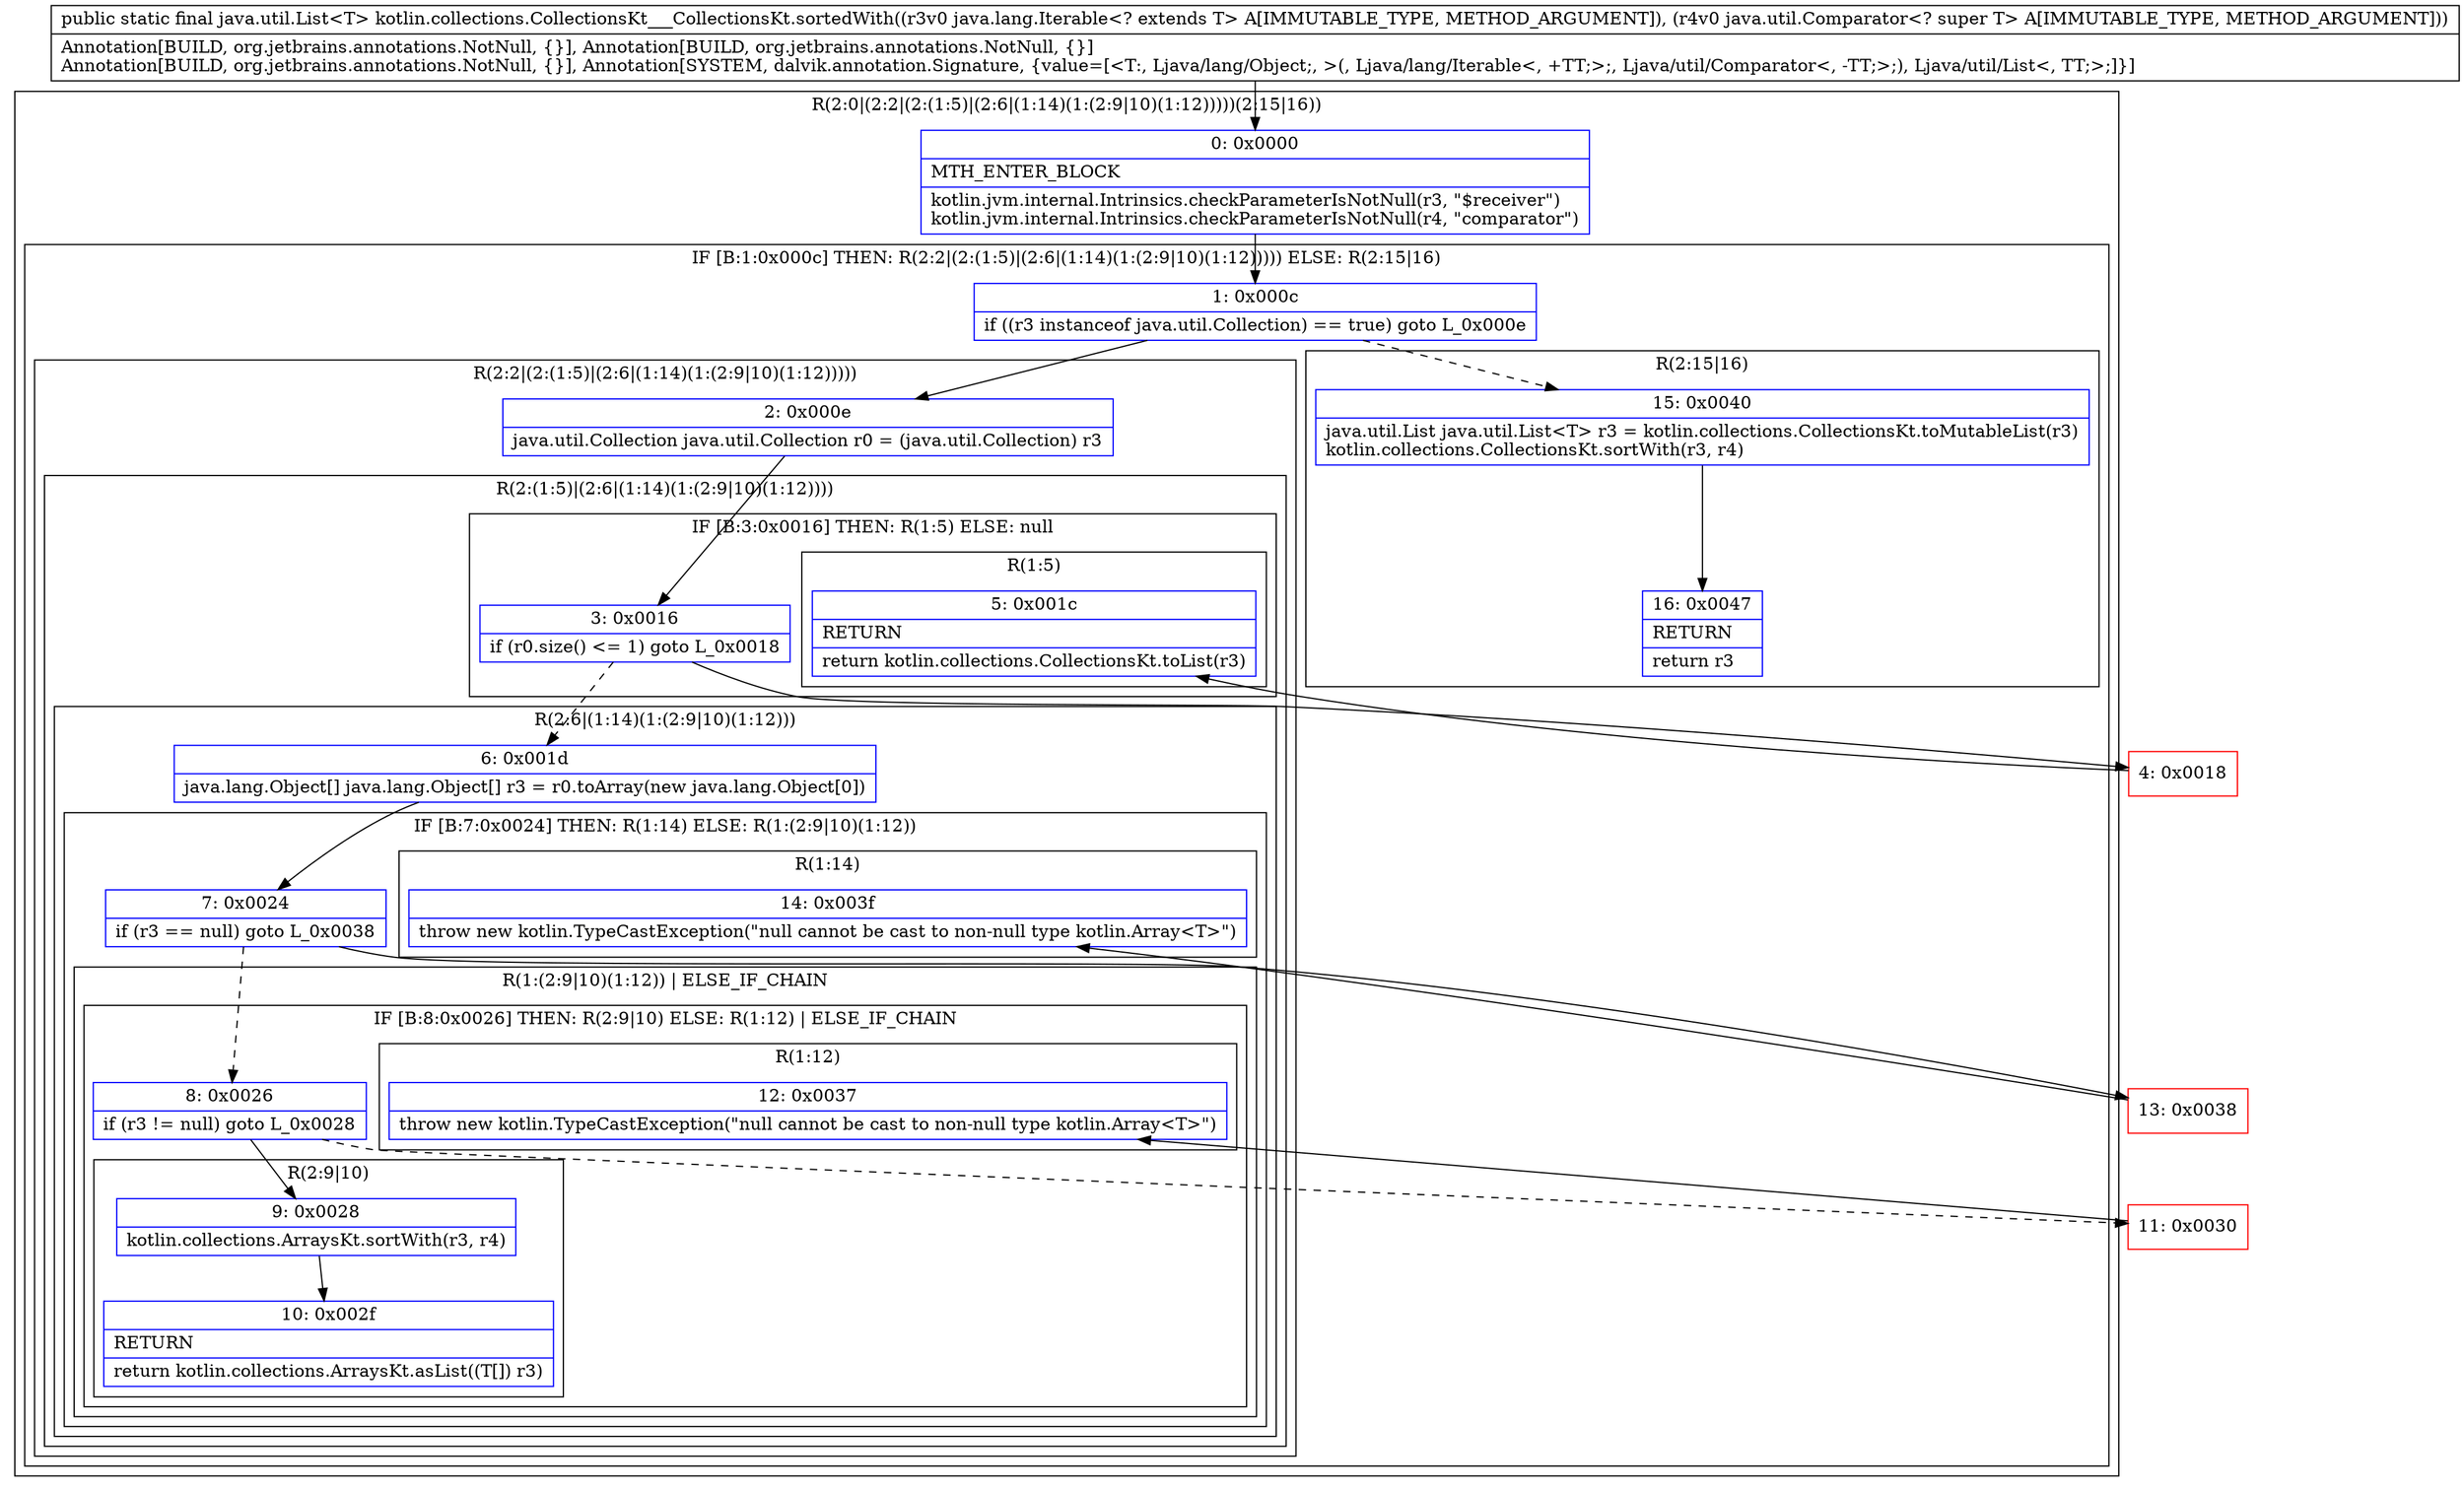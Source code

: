 digraph "CFG forkotlin.collections.CollectionsKt___CollectionsKt.sortedWith(Ljava\/lang\/Iterable;Ljava\/util\/Comparator;)Ljava\/util\/List;" {
subgraph cluster_Region_709583103 {
label = "R(2:0|(2:2|(2:(1:5)|(2:6|(1:14)(1:(2:9|10)(1:12)))))(2:15|16))";
node [shape=record,color=blue];
Node_0 [shape=record,label="{0\:\ 0x0000|MTH_ENTER_BLOCK\l|kotlin.jvm.internal.Intrinsics.checkParameterIsNotNull(r3, \"$receiver\")\lkotlin.jvm.internal.Intrinsics.checkParameterIsNotNull(r4, \"comparator\")\l}"];
subgraph cluster_IfRegion_1623708794 {
label = "IF [B:1:0x000c] THEN: R(2:2|(2:(1:5)|(2:6|(1:14)(1:(2:9|10)(1:12))))) ELSE: R(2:15|16)";
node [shape=record,color=blue];
Node_1 [shape=record,label="{1\:\ 0x000c|if ((r3 instanceof java.util.Collection) == true) goto L_0x000e\l}"];
subgraph cluster_Region_1502264174 {
label = "R(2:2|(2:(1:5)|(2:6|(1:14)(1:(2:9|10)(1:12)))))";
node [shape=record,color=blue];
Node_2 [shape=record,label="{2\:\ 0x000e|java.util.Collection java.util.Collection r0 = (java.util.Collection) r3\l}"];
subgraph cluster_Region_322078589 {
label = "R(2:(1:5)|(2:6|(1:14)(1:(2:9|10)(1:12))))";
node [shape=record,color=blue];
subgraph cluster_IfRegion_2003218442 {
label = "IF [B:3:0x0016] THEN: R(1:5) ELSE: null";
node [shape=record,color=blue];
Node_3 [shape=record,label="{3\:\ 0x0016|if (r0.size() \<= 1) goto L_0x0018\l}"];
subgraph cluster_Region_1414831653 {
label = "R(1:5)";
node [shape=record,color=blue];
Node_5 [shape=record,label="{5\:\ 0x001c|RETURN\l|return kotlin.collections.CollectionsKt.toList(r3)\l}"];
}
}
subgraph cluster_Region_780482757 {
label = "R(2:6|(1:14)(1:(2:9|10)(1:12)))";
node [shape=record,color=blue];
Node_6 [shape=record,label="{6\:\ 0x001d|java.lang.Object[] java.lang.Object[] r3 = r0.toArray(new java.lang.Object[0])\l}"];
subgraph cluster_IfRegion_804834356 {
label = "IF [B:7:0x0024] THEN: R(1:14) ELSE: R(1:(2:9|10)(1:12))";
node [shape=record,color=blue];
Node_7 [shape=record,label="{7\:\ 0x0024|if (r3 == null) goto L_0x0038\l}"];
subgraph cluster_Region_636047560 {
label = "R(1:14)";
node [shape=record,color=blue];
Node_14 [shape=record,label="{14\:\ 0x003f|throw new kotlin.TypeCastException(\"null cannot be cast to non\-null type kotlin.Array\<T\>\")\l}"];
}
subgraph cluster_Region_2077438987 {
label = "R(1:(2:9|10)(1:12)) | ELSE_IF_CHAIN\l";
node [shape=record,color=blue];
subgraph cluster_IfRegion_598037358 {
label = "IF [B:8:0x0026] THEN: R(2:9|10) ELSE: R(1:12) | ELSE_IF_CHAIN\l";
node [shape=record,color=blue];
Node_8 [shape=record,label="{8\:\ 0x0026|if (r3 != null) goto L_0x0028\l}"];
subgraph cluster_Region_1635865072 {
label = "R(2:9|10)";
node [shape=record,color=blue];
Node_9 [shape=record,label="{9\:\ 0x0028|kotlin.collections.ArraysKt.sortWith(r3, r4)\l}"];
Node_10 [shape=record,label="{10\:\ 0x002f|RETURN\l|return kotlin.collections.ArraysKt.asList((T[]) r3)\l}"];
}
subgraph cluster_Region_2086493539 {
label = "R(1:12)";
node [shape=record,color=blue];
Node_12 [shape=record,label="{12\:\ 0x0037|throw new kotlin.TypeCastException(\"null cannot be cast to non\-null type kotlin.Array\<T\>\")\l}"];
}
}
}
}
}
}
}
subgraph cluster_Region_773193020 {
label = "R(2:15|16)";
node [shape=record,color=blue];
Node_15 [shape=record,label="{15\:\ 0x0040|java.util.List java.util.List\<T\> r3 = kotlin.collections.CollectionsKt.toMutableList(r3)\lkotlin.collections.CollectionsKt.sortWith(r3, r4)\l}"];
Node_16 [shape=record,label="{16\:\ 0x0047|RETURN\l|return r3\l}"];
}
}
}
Node_4 [shape=record,color=red,label="{4\:\ 0x0018}"];
Node_11 [shape=record,color=red,label="{11\:\ 0x0030}"];
Node_13 [shape=record,color=red,label="{13\:\ 0x0038}"];
MethodNode[shape=record,label="{public static final java.util.List\<T\> kotlin.collections.CollectionsKt___CollectionsKt.sortedWith((r3v0 java.lang.Iterable\<? extends T\> A[IMMUTABLE_TYPE, METHOD_ARGUMENT]), (r4v0 java.util.Comparator\<? super T\> A[IMMUTABLE_TYPE, METHOD_ARGUMENT]))  | Annotation[BUILD, org.jetbrains.annotations.NotNull, \{\}], Annotation[BUILD, org.jetbrains.annotations.NotNull, \{\}]\lAnnotation[BUILD, org.jetbrains.annotations.NotNull, \{\}], Annotation[SYSTEM, dalvik.annotation.Signature, \{value=[\<T:, Ljava\/lang\/Object;, \>(, Ljava\/lang\/Iterable\<, +TT;\>;, Ljava\/util\/Comparator\<, \-TT;\>;), Ljava\/util\/List\<, TT;\>;]\}]\l}"];
MethodNode -> Node_0;
Node_0 -> Node_1;
Node_1 -> Node_2;
Node_1 -> Node_15[style=dashed];
Node_2 -> Node_3;
Node_3 -> Node_4;
Node_3 -> Node_6[style=dashed];
Node_6 -> Node_7;
Node_7 -> Node_8[style=dashed];
Node_7 -> Node_13;
Node_8 -> Node_9;
Node_8 -> Node_11[style=dashed];
Node_9 -> Node_10;
Node_15 -> Node_16;
Node_4 -> Node_5;
Node_11 -> Node_12;
Node_13 -> Node_14;
}


